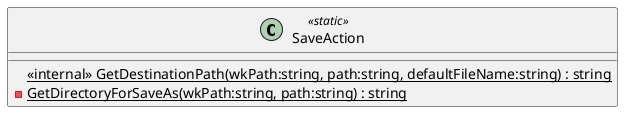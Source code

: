 @startuml
class SaveAction <<static>> {
    <<internal>> {static} GetDestinationPath(wkPath:string, path:string, defaultFileName:string) : string
    {static} - GetDirectoryForSaveAs(wkPath:string, path:string) : string
}
@enduml
